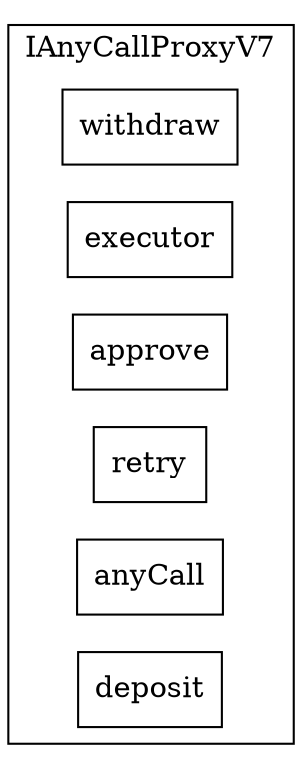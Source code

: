 strict digraph {
rankdir="LR"
node [shape=box]
subgraph cluster_722_IAnyCallProxyV7 {
label = "IAnyCallProxyV7"
"722_withdraw" [label="withdraw"]
"722_executor" [label="executor"]
"722_approve" [label="approve"]
"722_retry" [label="retry"]
"722_anyCall" [label="anyCall"]
"722_deposit" [label="deposit"]
}subgraph cluster_solidity {
label = "[Solidity]"
}
}